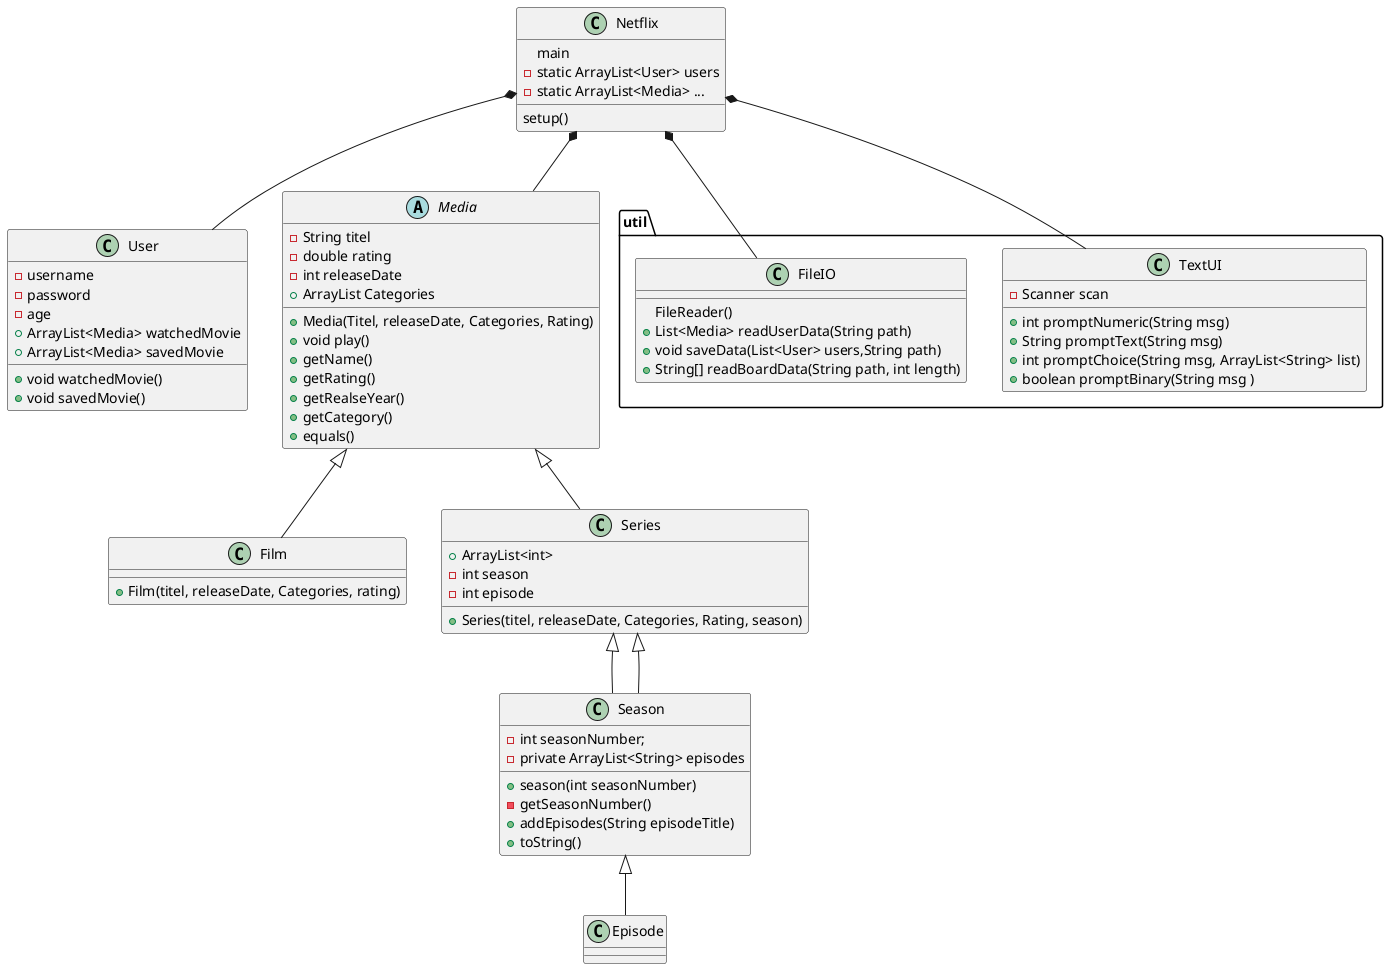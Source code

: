 @startuml
'https://plantuml.com/class-diagram

class Netflix{
main
setup()
-static ArrayList<User> users
-static ArrayList<Media> ...
}
class User{
- username
- password
- age
+ ArrayList<Media> watchedMovie
+ ArrayList<Media> savedMovie
+ void watchedMovie()
+ void savedMovie()
 }

abstract class Media{
-String titel
-double rating
-int releaseDate
 +ArrayList Categories
 +Media(Titel, releaseDate, Categories, Rating)
 + void play()
 +getName()
 +getRating()
 +getRealseYear()
 +getCategory()
 +equals()

}
class Film{
+Film(titel, releaseDate, Categories, rating)
}
class Series {
+ ArrayList<int>
-int season
-int episode
+Series(titel, releaseDate, Categories, Rating, season)
}
class Season extends Series{
-int seasonNumber;
-private ArrayList<String> episodes
+season(int seasonNumber)
-getSeasonNumber()
+addEpisodes(String episodeTitle)
+toString()
}


package "util"{
class TextUI{
-Scanner scan
+ int promptNumeric(String msg)
+ String promptText(String msg)
+ int promptChoice(String msg, ArrayList<String> list)
+ boolean promptBinary(String msg )
}
class FileIO{
FileReader()
+List<Media> readUserData(String path)
+void saveData(List<User> users,String path)
+String[] readBoardData(String path, int length)
    }
}

Netflix *-- User
Netflix *-- Media
Media <|-- Film
Media <|-- Series
Series <|-- Season
Season <|-- Episode
Netflix *-- FileIO
Netflix *-- TextUI
@enduml
